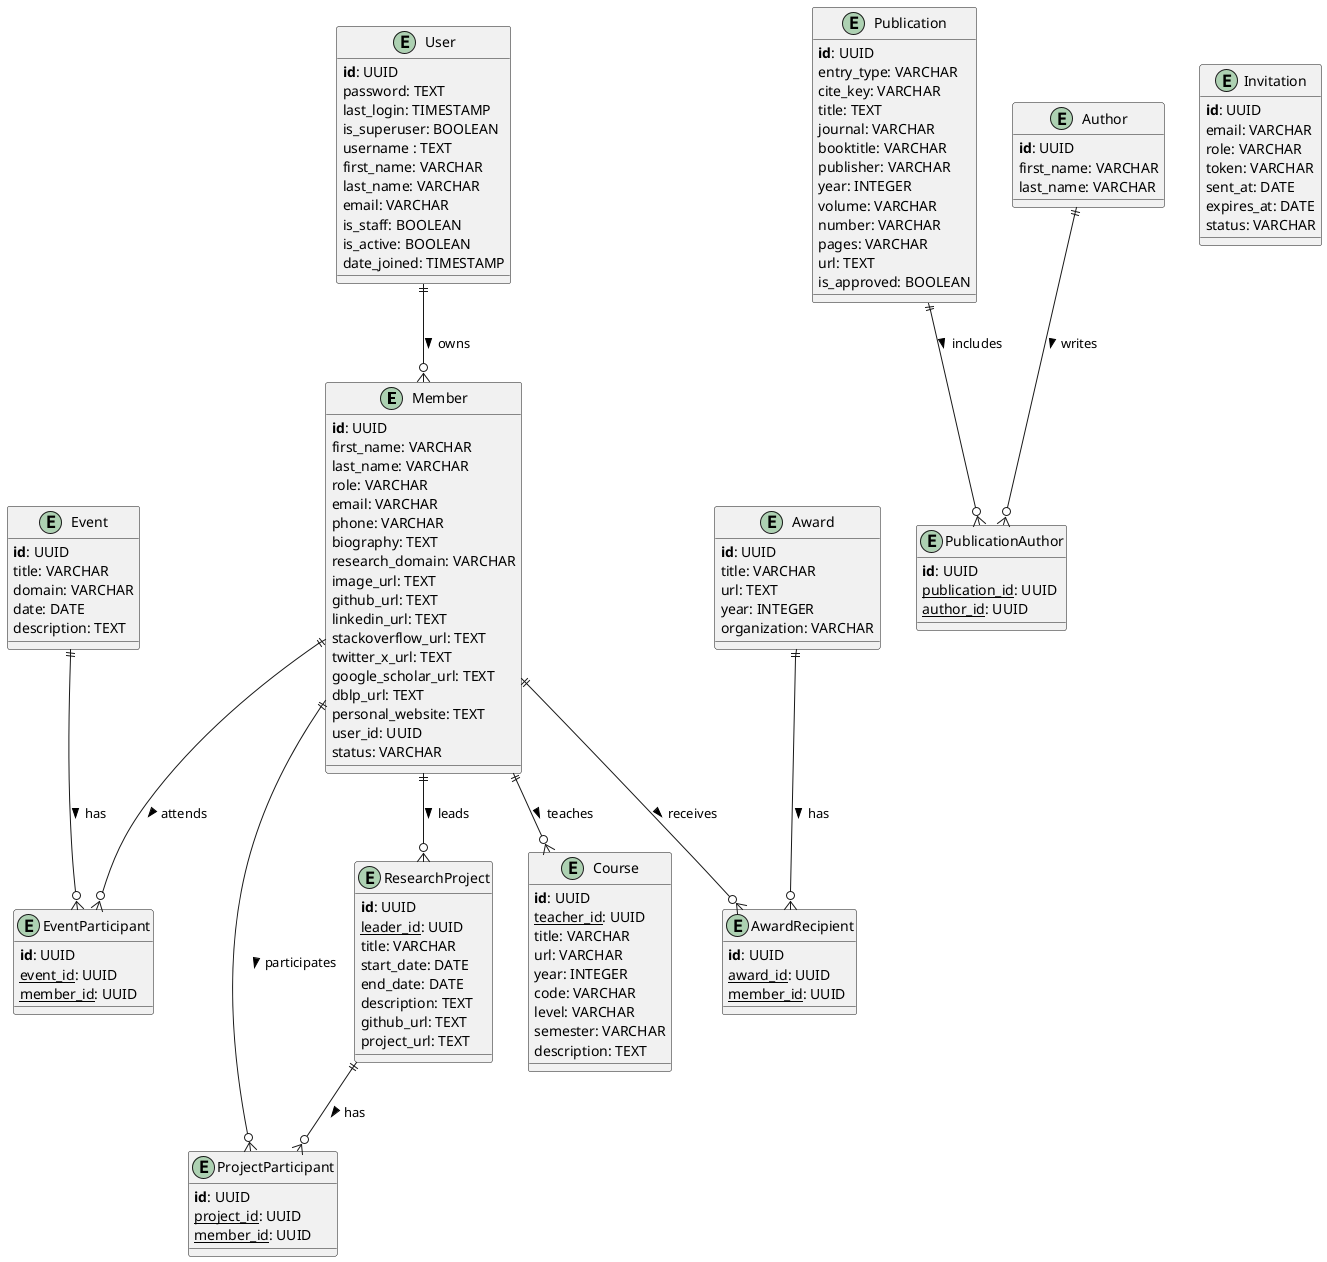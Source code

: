 @startuml
!define primary_key(x) <b>x</b>
!define foreign_key(x) <u>x</u>

entity Member {
  primary_key(id): UUID
  first_name: VARCHAR
  last_name: VARCHAR
  role: VARCHAR
  email: VARCHAR
  phone: VARCHAR
  biography: TEXT
  research_domain: VARCHAR
  image_url: TEXT
  github_url: TEXT
  linkedin_url: TEXT
  stackoverflow_url: TEXT
  twitter_x_url: TEXT
  google_scholar_url: TEXT
  dblp_url: TEXT
  personal_website: TEXT
  user_id: UUID
  status: VARCHAR
}

entity User {
  primary_key(id): UUID
  password: TEXT
  last_login: TIMESTAMP
  is_superuser: BOOLEAN
  username : TEXT
  first_name: VARCHAR
  last_name: VARCHAR
  email: VARCHAR
  is_staff: BOOLEAN
  is_active: BOOLEAN
  date_joined: TIMESTAMP
}

entity ResearchProject {
  primary_key(id): UUID
  foreign_key(leader_id): UUID
  title: VARCHAR
  start_date: DATE
  end_date: DATE
  description: TEXT
  github_url: TEXT
  project_url: TEXT
}

entity ProjectParticipant {
  primary_key(id): UUID
  foreign_key(project_id): UUID
  foreign_key(member_id): UUID
}

entity Publication {
  primary_key(id): UUID
  entry_type: VARCHAR
  cite_key: VARCHAR
  title: TEXT
  journal: VARCHAR
  booktitle: VARCHAR
  publisher: VARCHAR
  year: INTEGER
  volume: VARCHAR
  number: VARCHAR
  pages: VARCHAR
  url: TEXT
  is_approved: BOOLEAN
}

entity Author {
  primary_key(id): UUID
  first_name: VARCHAR
  last_name: VARCHAR
}

entity PublicationAuthor {
  primary_key(id): UUID
  foreign_key(publication_id): UUID
  foreign_key(author_id): UUID
}

entity Event {
  primary_key(id): UUID
  title: VARCHAR
  domain: VARCHAR
  date: DATE
  description: TEXT
}

entity EventParticipant {
  primary_key(id): UUID
  foreign_key(event_id): UUID
  foreign_key(member_id): UUID
}

entity Award {
  primary_key(id): UUID
  title: VARCHAR
  url: TEXT
  year: INTEGER
  organization: VARCHAR
}

entity AwardRecipient {
  primary_key(id): UUID
  foreign_key(award_id): UUID
  foreign_key(member_id): UUID
}

entity Course {
  primary_key(id): UUID
  foreign_key(teacher_id): UUID
  title: VARCHAR
  url: VARCHAR
  year: INTEGER
  code: VARCHAR
  level: VARCHAR
  semester: VARCHAR
  description: TEXT
}

entity Invitation {
  primary_key(id): UUID
  email: VARCHAR
  role: VARCHAR
  token: VARCHAR
  sent_at: DATE
  expires_at: DATE
  status: VARCHAR
}

User ||--o{ Member : owns >
ResearchProject ||--o{ ProjectParticipant : has >
Member ||--o{ ProjectParticipant : participates >
Event ||--o{ EventParticipant : has >
Member ||--o{ EventParticipant : attends >
Award ||--o{ AwardRecipient : has >
Member ||--o{ AwardRecipient : receives >
Publication ||--o{ PublicationAuthor : includes >
Author ||--o{ PublicationAuthor : writes >
Member ||--o{ ResearchProject : leads >
Member ||--o{ Course : teaches >

@enduml
